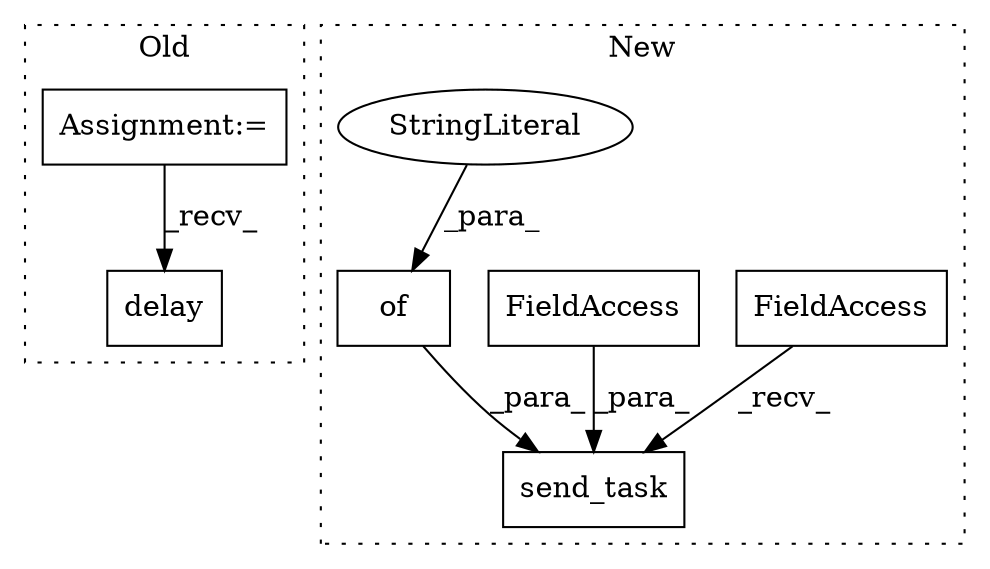 digraph G {
subgraph cluster0 {
1 [label="delay" a="32" s="1540,1565" l="6,1" shape="box"];
7 [label="Assignment:=" a="7" s="1176" l="20" shape="box"];
label = "Old";
style="dotted";
}
subgraph cluster1 {
2 [label="send_task" a="32" s="1536,1630" l="10,1" shape="box"];
3 [label="FieldAccess" a="22" s="1512" l="8" shape="box"];
4 [label="FieldAccess" a="22" s="1546" l="34" shape="box"];
5 [label="of" a="32" s="1585,1629" l="3,1" shape="box"];
6 [label="StringLiteral" a="45" s="1588" l="21" shape="ellipse"];
label = "New";
style="dotted";
}
3 -> 2 [label="_recv_"];
4 -> 2 [label="_para_"];
5 -> 2 [label="_para_"];
6 -> 5 [label="_para_"];
7 -> 1 [label="_recv_"];
}